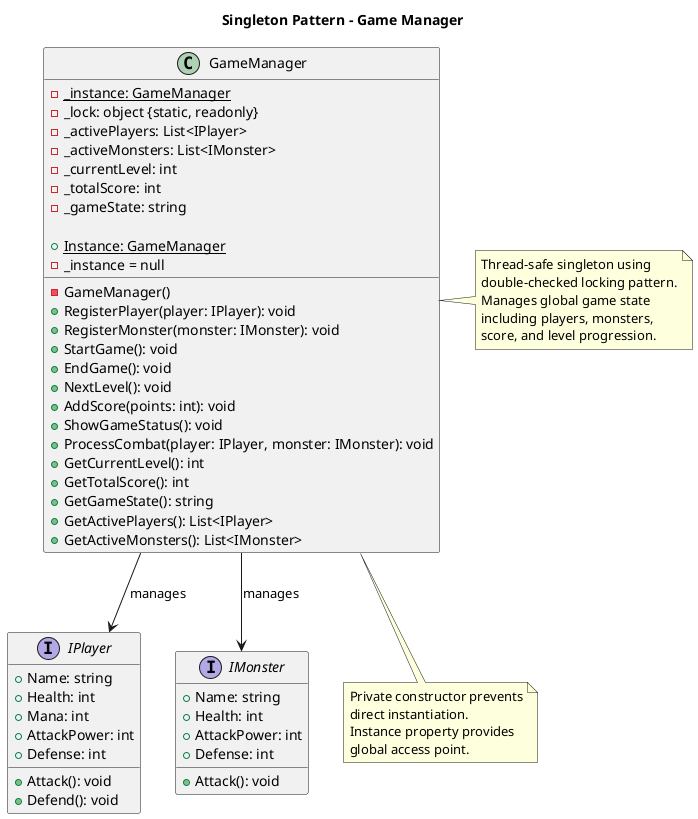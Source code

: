 @startuml Singleton_Pattern

title Singleton Pattern - Game Manager

class GameManager {
    -_instance: GameManager {static}
    -_lock: object {static, readonly}
    -_activePlayers: List<IPlayer>
    -_activeMonsters: List<IMonster>
    -_currentLevel: int
    -_totalScore: int
    -_gameState: string
    
    -GameManager()
    +Instance: GameManager {static}
    +RegisterPlayer(player: IPlayer): void
    +RegisterMonster(monster: IMonster): void
    +StartGame(): void
    +EndGame(): void
    +NextLevel(): void
    +AddScore(points: int): void
    +ShowGameStatus(): void
    +ProcessCombat(player: IPlayer, monster: IMonster): void
    +GetCurrentLevel(): int
    +GetTotalScore(): int
    +GetGameState(): string
    +GetActivePlayers(): List<IPlayer>
    +GetActiveMonsters(): List<IMonster>
}

interface IPlayer {
    +Name: string
    +Health: int
    +Mana: int
    +AttackPower: int
    +Defense: int
    +Attack(): void
    +Defend(): void
}

interface IMonster {
    +Name: string
    +Health: int
    +AttackPower: int
    +Defense: int
    +Attack(): void
}

GameManager --> IPlayer : manages
GameManager --> IMonster : manages
GameManager : -_instance = null

note right of GameManager
  Thread-safe singleton using
  double-checked locking pattern.
  Manages global game state
  including players, monsters,
  score, and level progression.
end note

note bottom of GameManager
  Private constructor prevents
  direct instantiation.
  Instance property provides
  global access point.
end note

@enduml
